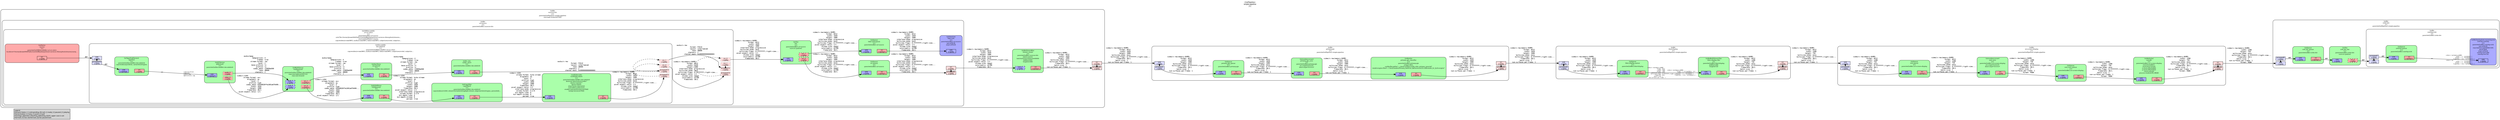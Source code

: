 digraph pipeline {
  rankdir=LR;
  fontname="sans";
  fontsize="10";
  labelloc=t;
  nodesep=.1;
  ranksep=.2;
  label="<GstPipeline>\nsimple-pipeline\n[>]";
  node [style="filled,rounded", shape=box, fontsize="9", fontname="sans", margin="0.0,0.0"];
  edge [labelfontsize="6", fontsize="9", fontname="monospace"];
  
  legend [
    pos="0,0!",
    margin="0.05,0.05",
    style="filled",
    label="Legend\lElement-States: [~] void-pending, [0] null, [-] ready, [=] paused, [>] playing\lPad-Activation: [-] none, [>] push, [<] pull\lPad-Flags: [b]locked, [f]lushing, [b]locking, [E]OS; upper-case is set\lPad-Task: [T] has started task, [t] has paused task\l",
  ];
  subgraph cluster_sinks_bin_0xa988c40 {
    fontname="Bitstream Vera Sans";
    fontsize="8";
    style="filled,rounded";
    color=black;
    label="GstBin\nsinks-bin\n[>]\nparent=(GstPipeline) simple-pipeline";
    subgraph cluster_sinks_bin_0xa988c40_sink {
      label="";
      style="invis";
      _proxypad9_0xa991880 [color=black, fillcolor="#ddddff", label="proxypad9\n[>][bfb]", height="0.2", style="filled,solid"];
    sinks_bin_0xa988c40_sink_0xa9a7720 -> _proxypad9_0xa991880 [style=dashed, minlen=0]
      sinks_bin_0xa988c40_sink_0xa9a7720 [color=black, fillcolor="#ddddff", label="sink\n[>][bfb]", height="0.2", style="filled,solid"];
    }

    fillcolor="#ffffff";
    subgraph cluster_overlay_sink_0xa988760 {
      fontname="Bitstream Vera Sans";
      fontsize="8";
      style="filled,rounded";
      color=black;
      label="GstBin\noverlay-sink\n[>]\nparent=(GstBin) sinks-bin";
      subgraph cluster_overlay_sink_0xa988760_sink {
        label="";
        style="invis";
        _proxypad7_0xa9913c0 [color=black, fillcolor="#ddddff", label="proxypad7\n[>][bfb]", height="0.2", style="filled,solid"];
      overlay_sink_0xa988760_sink_0xa9a7220 -> _proxypad7_0xa9913c0 [style=dashed, minlen=0]
        overlay_sink_0xa988760_sink_0xa9a7220 [color=black, fillcolor="#ddddff", label="sink\n[>][bfb]", height="0.2", style="filled,solid"];
      }

      fillcolor="#ffffff";
      subgraph cluster_sink_bin_overlay_0xadc2e30 {
        fontname="Bitstream Vera Sans";
        fontsize="8";
        style="filled,rounded";
        color=black;
        label="GstNvOverlaySink-nvoverlaysink\nsink-bin-overlay\n[>]\nparent=(GstBin) overlay-sink\nsync=FALSE\nmax-lateness=4294967295\nqos=TRUE\nasync=FALSE\noverlay-w=1280\noverlay-h=720";
        subgraph cluster_sink_bin_overlay_0xadc2e30_sink {
          label="";
          style="invis";
          sink_bin_overlay_0xadc2e30_sink_0xada80e0 [color=black, fillcolor="#aaaaff", label="sink\n[>][bfb]", height="0.2", style="filled,solid"];
        }

        fillcolor="#aaaaff";
      }

      subgraph cluster_sink_bin_queue_0xa999340 {
        fontname="Bitstream Vera Sans";
        fontsize="8";
        style="filled,rounded";
        color=black;
        label="GstQueue\nsink-bin-queue\n[>]\nparent=(GstBin) overlay-sink";
        subgraph cluster_sink_bin_queue_0xa999340_sink {
          label="";
          style="invis";
          sink_bin_queue_0xa999340_sink_0xad37b10 [color=black, fillcolor="#aaaaff", label="sink\n[>][bfb]", height="0.2", style="filled,solid"];
        }

        subgraph cluster_sink_bin_queue_0xa999340_src {
          label="";
          style="invis";
          sink_bin_queue_0xa999340_src_0xad37d60 [color=black, fillcolor="#ffaaaa", label="src\n[>][bfb][T]", height="0.2", style="filled,solid"];
        }

        sink_bin_queue_0xa999340_sink_0xad37b10 -> sink_bin_queue_0xa999340_src_0xad37d60 [style="invis"];
        fillcolor="#aaffaa";
      }

      _proxypad7_0xa9913c0 -> sink_bin_queue_0xa999340_sink_0xad37b10 [label="ANY"]
      sink_bin_queue_0xa999340_src_0xad37d60 -> sink_bin_overlay_0xadc2e30_sink_0xada80e0 [labeldistance="10", labelangle="0", label="                                                  ", taillabel="ANY", headlabel="video/x-raw(memory:NVMM)\l               width: [ 1, 2147483647 ]\l              height: [ 1, 2147483647 ]\l           framerate: [ 0/1, 2147483647/1 ]\lvideo/x-raw\l               width: [ 1, 2147483647 ]\l              height: [ 1, 2147483647 ]\l           framerate: [ 0/1, 2147483647/1 ]\l"]
    }

    subgraph cluster_sink_bin_tee_0xa99f150 {
      fontname="Bitstream Vera Sans";
      fontsize="8";
      style="filled,rounded";
      color=black;
      label="GstTee\nsink_bin_tee\n[>]\nparent=(GstBin) sinks-bin\nnum-src-pads=1";
      subgraph cluster_sink_bin_tee_0xa99f150_sink {
        label="";
        style="invis";
        sink_bin_tee_0xa99f150_sink_0xada8a20 [color=black, fillcolor="#aaaaff", label="sink\n[>][bfb]", height="0.2", style="filled,solid"];
      }

      subgraph cluster_sink_bin_tee_0xa99f150_src {
        label="";
        style="invis";
        sink_bin_tee_0xa99f150_src_0_0xadde050 [color=black, fillcolor="#ffaaaa", label="src_0\n[>][bfb]", height="0.2", style="filled,dashed"];
      }

      sink_bin_tee_0xa99f150_sink_0xada8a20 -> sink_bin_tee_0xa99f150_src_0_0xadde050 [style="invis"];
      fillcolor="#aaffaa";
    }

    sink_bin_tee_0xa99f150_src_0_0xadde050 -> overlay_sink_0xa988760_sink_0xa9a7220 [label="ANY"]
    subgraph cluster_sink_bin_queue_0xa999940 {
      fontname="Bitstream Vera Sans";
      fontsize="8";
      style="filled,rounded";
      color=black;
      label="GstQueue\nsink_bin_queue\n[>]\nparent=(GstBin) sinks-bin";
      subgraph cluster_sink_bin_queue_0xa999940_sink {
        label="";
        style="invis";
        sink_bin_queue_0xa999940_sink_0xada8580 [color=black, fillcolor="#aaaaff", label="sink\n[>][bfb]", height="0.2", style="filled,solid"];
      }

      subgraph cluster_sink_bin_queue_0xa999940_src {
        label="";
        style="invis";
        sink_bin_queue_0xa999940_src_0xada87d0 [color=black, fillcolor="#ffaaaa", label="src\n[>][bfb][T]", height="0.2", style="filled,solid"];
      }

      sink_bin_queue_0xa999940_sink_0xada8580 -> sink_bin_queue_0xa999940_src_0xada87d0 [style="invis"];
      fillcolor="#aaffaa";
    }

    _proxypad9_0xa991880 -> sink_bin_queue_0xa999940_sink_0xada8580 [label="ANY"]
    sink_bin_queue_0xa999940_src_0xada87d0 -> sink_bin_tee_0xa99f150_sink_0xada8a20 [label="ANY"]
  }

  subgraph cluster_on_screen_display_0xa9885c0 {
    fontname="Bitstream Vera Sans";
    fontsize="8";
    style="filled,rounded";
    color=black;
    label="GstBin\non-screen-display\n[>]\nparent=(GstPipeline) simple-pipeline";
    subgraph cluster_on_screen_display_0xa9885c0_sink {
      label="";
      style="invis";
      _proxypad5_0xa990f00 [color=black, fillcolor="#ddddff", label="proxypad5\n[>][bfb]", height="0.2", style="filled,solid"];
    on_screen_display_0xa9885c0_sink_0xa9a6d20 -> _proxypad5_0xa990f00 [style=dashed, minlen=0]
      on_screen_display_0xa9885c0_sink_0xa9a6d20 [color=black, fillcolor="#ddddff", label="sink\n[>][bfb]", height="0.2", style="filled,solid"];
    }

    subgraph cluster_on_screen_display_0xa9885c0_src {
      label="";
      style="invis";
      _proxypad6_0xa991160 [color=black, fillcolor="#ffdddd", label="proxypad6\n[>][bfb]", height="0.2", style="filled,solid"];
    _proxypad6_0xa991160 -> on_screen_display_0xa9885c0_src_0xa9a6fa0 [style=dashed, minlen=0]
      on_screen_display_0xa9885c0_src_0xa9a6fa0 [color=black, fillcolor="#ffdddd", label="src\n[>][bfb]", height="0.2", style="filled,solid"];
    }

    on_screen_display_0xa9885c0_sink_0xa9a6d20 -> on_screen_display_0xa9885c0_src_0xa9a6fa0 [style="invis"];
    fillcolor="#ffffff";
    subgraph cluster_nvosd0_0xad4f0b0 {
      fontname="Bitstream Vera Sans";
      fontsize="8";
      style="filled,rounded";
      color=black;
      label="GstNvDsOsd\nnvosd0\n[>]\nparent=(GstBin) on-screen-display\nclock-font=NULL\nclock-font-size=0\nx-clock-offset=800\ny-clock-offset=820\nclock-color=0\nprocess-mode=CPU_MODE";
      subgraph cluster_nvosd0_0xad4f0b0_sink {
        label="";
        style="invis";
        nvosd0_0xad4f0b0_sink_0xad37670 [color=black, fillcolor="#aaaaff", label="sink\n[>][bfb]", height="0.2", style="filled,solid"];
      }

      subgraph cluster_nvosd0_0xad4f0b0_src {
        label="";
        style="invis";
        nvosd0_0xad4f0b0_src_0xad378c0 [color=black, fillcolor="#ffaaaa", label="src\n[>][bfb]", height="0.2", style="filled,solid"];
      }

      nvosd0_0xad4f0b0_sink_0xad37670 -> nvosd0_0xad4f0b0_src_0xad378c0 [style="invis"];
      fillcolor="#aaffaa";
    }

    nvosd0_0xad4f0b0_src_0xad378c0 -> _proxypad6_0xa991160 [label="video/x-raw(memory:NVMM)\l               width: 1280\l              height: 720\l      multiview-mode: mono\l     multiview-flags: 0:ffffffff:/right-view...\l           framerate: 30/1\l          batch-size: 1\l  num-surfaces-per-frame: 1\l              format: RGBA\l"]
    subgraph cluster_osd_conv_queue_0xa999040 {
      fontname="Bitstream Vera Sans";
      fontsize="8";
      style="filled,rounded";
      color=black;
      label="GstQueue\nosd_conv_queue\n[>]\nparent=(GstBin) on-screen-display";
      subgraph cluster_osd_conv_queue_0xa999040_sink {
        label="";
        style="invis";
        osd_conv_queue_0xa999040_sink_0xad371d0 [color=black, fillcolor="#aaaaff", label="sink\n[>][bfb]", height="0.2", style="filled,solid"];
      }

      subgraph cluster_osd_conv_queue_0xa999040_src {
        label="";
        style="invis";
        osd_conv_queue_0xa999040_src_0xad37420 [color=black, fillcolor="#ffaaaa", label="src\n[>][bfb][T]", height="0.2", style="filled,solid"];
      }

      osd_conv_queue_0xa999040_sink_0xad371d0 -> osd_conv_queue_0xa999040_src_0xad37420 [style="invis"];
      fillcolor="#aaffaa";
    }

    osd_conv_queue_0xa999040_src_0xad37420 -> nvosd0_0xad4f0b0_sink_0xad37670 [label="video/x-raw(memory:NVMM)\l               width: 1280\l              height: 720\l      multiview-mode: mono\l     multiview-flags: 0:ffffffff:/right-view...\l           framerate: 30/1\l          batch-size: 1\l  num-surfaces-per-frame: 1\l              format: RGBA\l"]
    subgraph cluster_osd_conv_0xa986ab0 {
      fontname="Bitstream Vera Sans";
      fontsize="8";
      style="filled,rounded";
      color=black;
      label="Gstnvvideoconvert\nosd_conv\n[>]\nparent=(GstBin) on-screen-display\nsrc-crop=\"0:0:0:0\"\ndest-crop=\"0:0:0:0\"";
      subgraph cluster_osd_conv_0xa986ab0_sink {
        label="";
        style="invis";
        osd_conv_0xa986ab0_sink_0xad36d30 [color=black, fillcolor="#aaaaff", label="sink\n[>][bfb]", height="0.2", style="filled,solid"];
      }

      subgraph cluster_osd_conv_0xa986ab0_src {
        label="";
        style="invis";
        osd_conv_0xa986ab0_src_0xad36f80 [color=black, fillcolor="#ffaaaa", label="src\n[>][bfb]", height="0.2", style="filled,solid"];
      }

      osd_conv_0xa986ab0_sink_0xad36d30 -> osd_conv_0xa986ab0_src_0xad36f80 [style="invis"];
      fillcolor="#aaffaa";
    }

    osd_conv_0xa986ab0_src_0xad36f80 -> osd_conv_queue_0xa999040_sink_0xad371d0 [label="video/x-raw(memory:NVMM)\l               width: 1280\l              height: 720\l      multiview-mode: mono\l     multiview-flags: 0:ffffffff:/right-view...\l           framerate: 30/1\l          batch-size: 1\l  num-surfaces-per-frame: 1\l              format: RGBA\l"]
    subgraph cluster_osd_queue_0xa998d40 {
      fontname="Bitstream Vera Sans";
      fontsize="8";
      style="filled,rounded";
      color=black;
      label="GstQueue\nosd_queue\n[>]\nparent=(GstBin) on-screen-display";
      subgraph cluster_osd_queue_0xa998d40_sink {
        label="";
        style="invis";
        osd_queue_0xa998d40_sink_0xad36890 [color=black, fillcolor="#aaaaff", label="sink\n[>][bfb]", height="0.2", style="filled,solid"];
      }

      subgraph cluster_osd_queue_0xa998d40_src {
        label="";
        style="invis";
        osd_queue_0xa998d40_src_0xad36ae0 [color=black, fillcolor="#ffaaaa", label="src\n[>][bfb][T]", height="0.2", style="filled,solid"];
      }

      osd_queue_0xa998d40_sink_0xad36890 -> osd_queue_0xa998d40_src_0xad36ae0 [style="invis"];
      fillcolor="#aaffaa";
    }

    _proxypad5_0xa990f00 -> osd_queue_0xa998d40_sink_0xad36890 [label="video/x-raw(memory:NVMM)\l              format: NV12\l               width: 1280\l              height: 720\l      multiview-mode: mono\l     multiview-flags: 0:ffffffff:/right-view...\l           framerate: 30/1\l          batch-size: 1\l  num-surfaces-per-frame: 1\l"]
    osd_queue_0xa998d40_src_0xad36ae0 -> osd_conv_0xa986ab0_sink_0xad36d30 [label="video/x-raw(memory:NVMM)\l              format: NV12\l               width: 1280\l              height: 720\l      multiview-mode: mono\l     multiview-flags: 0:ffffffff:/right-view...\l           framerate: 30/1\l          batch-size: 1\l  num-surfaces-per-frame: 1\l"]
  }

  on_screen_display_0xa9885c0_src_0xa9a6fa0 -> sinks_bin_0xa988c40_sink_0xa9a7720 [label="video/x-raw(memory:NVMM)\l               width: 1280\l              height: 720\l      multiview-mode: mono\l     multiview-flags: 0:ffffffff:/right-view...\l           framerate: 30/1\l          batch-size: 1\l  num-surfaces-per-frame: 1\l              format: RGBA\l"]
  subgraph cluster_tiled_display_0xa988420 {
    fontname="Bitstream Vera Sans";
    fontsize="8";
    style="filled,rounded";
    color=black;
    label="GstBin\ntiled-display\n[>]\nparent=(GstPipeline) simple-pipeline";
    subgraph cluster_tiled_display_0xa988420_sink {
      label="";
      style="invis";
      _proxypad3_0xa990a40 [color=black, fillcolor="#ddddff", label="proxypad3\n[>][bfb]", height="0.2", style="filled,solid"];
    tiled_display_0xa988420_sink_0xa9a6820 -> _proxypad3_0xa990a40 [style=dashed, minlen=0]
      tiled_display_0xa988420_sink_0xa9a6820 [color=black, fillcolor="#ddddff", label="sink\n[>][bfb]", height="0.2", style="filled,solid"];
    }

    subgraph cluster_tiled_display_0xa988420_src {
      label="";
      style="invis";
      _proxypad4_0xa990ca0 [color=black, fillcolor="#ffdddd", label="proxypad4\n[>][bfb]", height="0.2", style="filled,solid"];
    _proxypad4_0xa990ca0 -> tiled_display_0xa988420_src_0xa9a6aa0 [style=dashed, minlen=0]
      tiled_display_0xa988420_src_0xa9a6aa0 [color=black, fillcolor="#ffdddd", label="src\n[>][bfb]", height="0.2", style="filled,solid"];
    }

    tiled_display_0xa988420_sink_0xa9a6820 -> tiled_display_0xa988420_src_0xa9a6aa0 [style="invis"];
    fillcolor="#ffffff";
    subgraph cluster_tiled_display_tiler_0xad35a30 {
      fontname="Bitstream Vera Sans";
      fontsize="8";
      style="filled,rounded";
      color=black;
      label="GstNvMultiStreamTiler\ntiled_display_tiler\n[>]\nparent=(GstBin) tiled-display\nwidth=1280\nheight=720";
      subgraph cluster_tiled_display_tiler_0xad35a30_sink {
        label="";
        style="invis";
        tiled_display_tiler_0xad35a30_sink_0xad363f0 [color=black, fillcolor="#aaaaff", label="sink\n[>][bfb]", height="0.2", style="filled,solid"];
      }

      subgraph cluster_tiled_display_tiler_0xad35a30_src {
        label="";
        style="invis";
        tiled_display_tiler_0xad35a30_src_0xad36640 [color=black, fillcolor="#ffaaaa", label="src\n[>][bfb]", height="0.2", style="filled,solid"];
      }

      tiled_display_tiler_0xad35a30_sink_0xad363f0 -> tiled_display_tiler_0xad35a30_src_0xad36640 [style="invis"];
      fillcolor="#aaffaa";
    }

    tiled_display_tiler_0xad35a30_src_0xad36640 -> _proxypad4_0xa990ca0 [label="video/x-raw(memory:NVMM)\l              format: NV12\l               width: 1280\l              height: 720\l      multiview-mode: mono\l     multiview-flags: 0:ffffffff:/right-view...\l           framerate: 30/1\l          batch-size: 1\l  num-surfaces-per-frame: 1\l"]
    subgraph cluster_tiled_display_queue_0xa998a40 {
      fontname="Bitstream Vera Sans";
      fontsize="8";
      style="filled,rounded";
      color=black;
      label="GstQueue\ntiled_display_queue\n[>]\nparent=(GstBin) tiled-display";
      subgraph cluster_tiled_display_queue_0xa998a40_sink {
        label="";
        style="invis";
        tiled_display_queue_0xa998a40_sink_0xa99bc10 [color=black, fillcolor="#aaaaff", label="sink\n[>][bfb]", height="0.2", style="filled,solid"];
      }

      subgraph cluster_tiled_display_queue_0xa998a40_src {
        label="";
        style="invis";
        tiled_display_queue_0xa998a40_src_0xad361a0 [color=black, fillcolor="#ffaaaa", label="src\n[>][bfb][T]", height="0.2", style="filled,solid"];
      }

      tiled_display_queue_0xa998a40_sink_0xa99bc10 -> tiled_display_queue_0xa998a40_src_0xad361a0 [style="invis"];
      fillcolor="#aaffaa";
    }

    _proxypad3_0xa990a40 -> tiled_display_queue_0xa998a40_sink_0xa99bc10 [label="video/x-raw(memory:NVMM)\l              format: NV12\l               width: 1920\l              height: 1080\l      multiview-mode: mono\l     multiview-flags: 0:ffffffff:/right-view...\l           framerate: 30/1\l          batch-size: 1\l  num-surfaces-per-frame: 1\l"]
    tiled_display_queue_0xa998a40_src_0xad361a0 -> tiled_display_tiler_0xad35a30_sink_0xad363f0 [labeldistance="10", labelangle="0", label="                                                  ", taillabel="video/x-raw(memory:NVMM)\l              format: NV12\l               width: 1920\l              height: 1080\l      multiview-mode: mono\l     multiview-flags: 0:ffffffff:/right-view...\l           framerate: 30/1\l          batch-size: 1\l  num-surfaces-per-frame: 1\l", headlabel="video/x-raw(memory:NVMM)\l              format: { (string)NV12, (str... }\l               width: [ 1, 2147483647 ]\l              height: [ 1, 2147483647 ]\l           framerate: [ 0/1, 2147483647/1 ]\l"]
  }

  tiled_display_0xa988420_src_0xa9a6aa0 -> on_screen_display_0xa9885c0_sink_0xa9a6d20 [label="video/x-raw(memory:NVMM)\l              format: NV12\l               width: 1280\l              height: 720\l      multiview-mode: mono\l     multiview-flags: 0:ffffffff:/right-view...\l           framerate: 30/1\l          batch-size: 1\l  num-surfaces-per-frame: 1\l"]
  subgraph cluster_primary_gie_0xa988280 {
    fontname="Bitstream Vera Sans";
    fontsize="8";
    style="filled,rounded";
    color=black;
    label="GstBin\nprimary-gie\n[>]\nparent=(GstPipeline) simple-pipeline";
    subgraph cluster_primary_gie_0xa988280_sink {
      label="";
      style="invis";
      _proxypad1_0xa990580 [color=black, fillcolor="#ddddff", label="proxypad1\n[>][bfb]", height="0.2", style="filled,solid"];
    primary_gie_0xa988280_sink_0xa9a6320 -> _proxypad1_0xa990580 [style=dashed, minlen=0]
      primary_gie_0xa988280_sink_0xa9a6320 [color=black, fillcolor="#ddddff", label="sink\n[>][bfb]", height="0.2", style="filled,solid"];
    }

    subgraph cluster_primary_gie_0xa988280_src {
      label="";
      style="invis";
      _proxypad2_0xa9907e0 [color=black, fillcolor="#ffdddd", label="proxypad2\n[>][bfb]", height="0.2", style="filled,solid"];
    _proxypad2_0xa9907e0 -> primary_gie_0xa988280_src_0xa9a65a0 [style=dashed, minlen=0]
      primary_gie_0xa988280_src_0xa9a65a0 [color=black, fillcolor="#ffdddd", label="src\n[>][bfb]", height="0.2", style="filled,solid"];
    }

    primary_gie_0xa988280_sink_0xa9a6320 -> primary_gie_0xa988280_src_0xa9a65a0 [style="invis"];
    fillcolor="#ffffff";
    subgraph cluster_primary_gie_classifier_0xad26740 {
      fontname="Bitstream Vera Sans";
      fontsize="8";
      style="filled,rounded";
      color=black;
      label="GstNvInfer\nprimary_gie_classifier\n[>]\nparent=(GstBin) primary-gie\nunique-id=1\nconfig-file-path=\"../../test/configs/config_infer_primary_nano.txt\"\nmodel-engine-file=\"../../test/models/Primary_Detector_Nano/resnet10.caffemodel_b1_fp16.engine\"";
      subgraph cluster_primary_gie_classifier_0xad26740_sink {
        label="";
        style="invis";
        primary_gie_classifier_0xad26740_sink_0xa99b770 [color=black, fillcolor="#aaaaff", label="sink\n[>][bfb]", height="0.2", style="filled,solid"];
      }

      subgraph cluster_primary_gie_classifier_0xad26740_src {
        label="";
        style="invis";
        primary_gie_classifier_0xad26740_src_0xa99b9c0 [color=black, fillcolor="#ffaaaa", label="src\n[>][bfb]", height="0.2", style="filled,solid"];
      }

      primary_gie_classifier_0xad26740_sink_0xa99b770 -> primary_gie_classifier_0xad26740_src_0xa99b9c0 [style="invis"];
      fillcolor="#aaffaa";
    }

    primary_gie_classifier_0xad26740_src_0xa99b9c0 -> _proxypad2_0xa9907e0 [label="video/x-raw(memory:NVMM)\l              format: NV12\l               width: 1920\l              height: 1080\l      multiview-mode: mono\l     multiview-flags: 0:ffffffff:/right-view...\l           framerate: 30/1\l          batch-size: 1\l  num-surfaces-per-frame: 1\l"]
    subgraph cluster_primary_gie_conv_0xaa48d70 {
      fontname="Bitstream Vera Sans";
      fontsize="8";
      style="filled,rounded";
      color=black;
      label="Gstnvvideoconvert\nprimary_gie_conv\n[>]\nparent=(GstBin) primary-gie\nsrc-crop=\"0:0:0:0\"\ndest-crop=\"0:0:0:0\"";
      subgraph cluster_primary_gie_conv_0xaa48d70_sink {
        label="";
        style="invis";
        primary_gie_conv_0xaa48d70_sink_0xa99b2d0 [color=black, fillcolor="#aaaaff", label="sink\n[>][bfb]", height="0.2", style="filled,solid"];
      }

      subgraph cluster_primary_gie_conv_0xaa48d70_src {
        label="";
        style="invis";
        primary_gie_conv_0xaa48d70_src_0xa99b520 [color=black, fillcolor="#ffaaaa", label="src\n[>][bfb]", height="0.2", style="filled,solid"];
      }

      primary_gie_conv_0xaa48d70_sink_0xa99b2d0 -> primary_gie_conv_0xaa48d70_src_0xa99b520 [style="invis"];
      fillcolor="#aaffaa";
    }

    primary_gie_conv_0xaa48d70_src_0xa99b520 -> primary_gie_classifier_0xad26740_sink_0xa99b770 [label="video/x-raw(memory:NVMM)\l              format: NV12\l               width: 1920\l              height: 1080\l      multiview-mode: mono\l     multiview-flags: 0:ffffffff:/right-view...\l           framerate: 30/1\l          batch-size: 1\l  num-surfaces-per-frame: 1\l"]
    subgraph cluster_primary_gie_queue_0xa998740 {
      fontname="Bitstream Vera Sans";
      fontsize="8";
      style="filled,rounded";
      color=black;
      label="GstQueue\nprimary_gie_queue\n[>]\nparent=(GstBin) primary-gie";
      subgraph cluster_primary_gie_queue_0xa998740_sink {
        label="";
        style="invis";
        primary_gie_queue_0xa998740_sink_0xa99ae30 [color=black, fillcolor="#aaaaff", label="sink\n[>][bfb]", height="0.2", style="filled,solid"];
      }

      subgraph cluster_primary_gie_queue_0xa998740_src {
        label="";
        style="invis";
        primary_gie_queue_0xa998740_src_0xa99b080 [color=black, fillcolor="#ffaaaa", label="src\n[>][bfb][T]", height="0.2", style="filled,solid"];
      }

      primary_gie_queue_0xa998740_sink_0xa99ae30 -> primary_gie_queue_0xa998740_src_0xa99b080 [style="invis"];
      fillcolor="#aaffaa";
    }

    _proxypad1_0xa990580 -> primary_gie_queue_0xa998740_sink_0xa99ae30 [label="video/x-raw(memory:NVMM)\l              format: NV12\l               width: 1920\l              height: 1080\l      multiview-mode: mono\l     multiview-flags: 0:ffffffff:/right-view...\l           framerate: 30/1\l          batch-size: 1\l  num-surfaces-per-frame: 1\l"]
    primary_gie_queue_0xa998740_src_0xa99b080 -> primary_gie_conv_0xaa48d70_sink_0xa99b2d0 [label="video/x-raw(memory:NVMM)\l              format: NV12\l               width: 1920\l              height: 1080\l      multiview-mode: mono\l     multiview-flags: 0:ffffffff:/right-view...\l           framerate: 30/1\l          batch-size: 1\l  num-surfaces-per-frame: 1\l"]
  }

  primary_gie_0xa988280_src_0xa9a65a0 -> tiled_display_0xa988420_sink_0xa9a6820 [label="video/x-raw(memory:NVMM)\l              format: NV12\l               width: 1920\l              height: 1080\l      multiview-mode: mono\l     multiview-flags: 0:ffffffff:/right-view...\l           framerate: 30/1\l          batch-size: 1\l  num-surfaces-per-frame: 1\l"]
  subgraph cluster_sources_bin_0xa988aa0 {
    fontname="Bitstream Vera Sans";
    fontsize="8";
    style="filled,rounded";
    color=black;
    label="GstBin\nsources-bin\n[>]\nparent=(GstPipeline) simple-pipeline\nmessage-forward=TRUE";
    subgraph cluster_sources_bin_0xa988aa0_src {
      label="";
      style="invis";
      _proxypad8_0xa991620 [color=black, fillcolor="#ffdddd", label="proxypad8\n[>][bfb]", height="0.2", style="filled,solid"];
    _proxypad8_0xa991620 -> sources_bin_0xa988aa0_src_0xa9a74a0 [style=dashed, minlen=0]
      sources_bin_0xa988aa0_src_0xa9a74a0 [color=black, fillcolor="#ffdddd", label="src\n[>][bfb]", height="0.2", style="filled,solid"];
    }

    fillcolor="#ffffff";
    subgraph cluster_uri_source_0xa9880e0 {
      fontname="Bitstream Vera Sans";
      fontsize="8";
      style="filled,rounded";
      color=black;
      label="GstBin\nuri-source\n[>]\nparent=(GstBin) sources-bin";
      subgraph cluster_uri_source_0xa9880e0_src {
        label="";
        style="invis";
        _proxypad0_0xa990320 [color=black, fillcolor="#ffdddd", label="proxypad0\n[>][bfb]", height="0.2", style="filled,solid"];
      _proxypad0_0xa990320 -> uri_source_0xa9880e0_src_0xa9a60a0 [style=dashed, minlen=0]
        uri_source_0xa9880e0_src_0xa9a60a0 [color=black, fillcolor="#ffdddd", label="src\n[>][bfb]", height="0.2", style="filled,solid"];
      }

      fillcolor="#ffffff";
      subgraph cluster_fake_sink_0xa9a3de0 {
        fontname="Bitstream Vera Sans";
        fontsize="8";
        style="filled,rounded";
        color=black;
        label="GstFakeSink\nfake-sink\n[>]\nparent=(GstBin) uri-source\nsync=FALSE\nasync=FALSE";
        subgraph cluster_fake_sink_0xa9a3de0_sink {
          label="";
          style="invis";
          fake_sink_0xa9a3de0_sink_0xa99abe0 [color=black, fillcolor="#aaaaff", label="sink\n[>][bfb]", height="0.2", style="filled,solid"];
        }

        fillcolor="#aaaaff";
      }

      subgraph cluster_fake_sink_queue_0xa998440 {
        fontname="Bitstream Vera Sans";
        fontsize="8";
        style="filled,rounded";
        color=black;
        label="GstQueue\nfake-sink-queue\n[>]\nparent=(GstBin) uri-source";
        subgraph cluster_fake_sink_queue_0xa998440_sink {
          label="";
          style="invis";
          fake_sink_queue_0xa998440_sink_0xa99a740 [color=black, fillcolor="#aaaaff", label="sink\n[>][bfb]", height="0.2", style="filled,solid"];
        }

        subgraph cluster_fake_sink_queue_0xa998440_src {
          label="";
          style="invis";
          fake_sink_queue_0xa998440_src_0xa99a990 [color=black, fillcolor="#ffaaaa", label="src\n[>][bfb][T]", height="0.2", style="filled,solid"];
        }

        fake_sink_queue_0xa998440_sink_0xa99a740 -> fake_sink_queue_0xa998440_src_0xa99a990 [style="invis"];
        fillcolor="#aaffaa";
      }

      fake_sink_queue_0xa998440_src_0xa99a990 -> fake_sink_0xa9a3de0_sink_0xa99abe0 [label="video/x-raw(memory:NVMM)\l              format: NV12\l               width: 1920\l              height: 1080\l      interlace-mode: progressive\l      multiview-mode: mono\l     multiview-flags: 0:ffffffff:/right-view...\l  pixel-aspect-ratio: 1/1\l         chroma-site: mpeg2\l         colorimetry: bt709\l           framerate: 30/1\l"]
      subgraph cluster_tee_0xa99f000 {
        fontname="Bitstream Vera Sans";
        fontsize="8";
        style="filled,rounded";
        color=black;
        label="GstTee\ntee\n[>]\nparent=(GstBin) uri-source\nnum-src-pads=2";
        subgraph cluster_tee_0xa99f000_sink {
          label="";
          style="invis";
          tee_0xa99f000_sink_0xa99a4f0 [color=black, fillcolor="#aaaaff", label="sink\n[>][bfb]", height="0.2", style="filled,solid"];
        }

        subgraph cluster_tee_0xa99f000_src {
          label="";
          style="invis";
          tee_0xa99f000_src_0_0xa991ad0 [color=black, fillcolor="#ffaaaa", label="src_0\n[>][bfb]", height="0.2", style="filled,dashed"];
          tee_0xa99f000_src_1_0xa991d30 [color=black, fillcolor="#ffaaaa", label="src_1\n[>][bfb]", height="0.2", style="filled,dashed"];
        }

        tee_0xa99f000_sink_0xa99a4f0 -> tee_0xa99f000_src_0_0xa991ad0 [style="invis"];
        fillcolor="#aaffaa";
      }

      tee_0xa99f000_src_0_0xa991ad0 -> src_queue_0xa998140_sink_0xa99a050 [label="video/x-raw(memory:NVMM)\l              format: NV12\l               width: 1920\l              height: 1080\l      interlace-mode: progressive\l      multiview-mode: mono\l     multiview-flags: 0:ffffffff:/right-view...\l  pixel-aspect-ratio: 1/1\l         chroma-site: mpeg2\l         colorimetry: bt709\l           framerate: 30/1\l"]
      tee_0xa99f000_src_1_0xa991d30 -> fake_sink_queue_0xa998440_sink_0xa99a740 [label="video/x-raw(memory:NVMM)\l              format: NV12\l               width: 1920\l              height: 1080\l      interlace-mode: progressive\l      multiview-mode: mono\l     multiview-flags: 0:ffffffff:/right-view...\l  pixel-aspect-ratio: 1/1\l         chroma-site: mpeg2\l         colorimetry: bt709\l           framerate: 30/1\l"]
      subgraph cluster_src_queue_0xa998140 {
        fontname="Bitstream Vera Sans";
        fontsize="8";
        style="filled,rounded";
        color=black;
        label="GstQueue\nsrc-queue\n[>]\nparent=(GstBin) uri-source";
        subgraph cluster_src_queue_0xa998140_sink {
          label="";
          style="invis";
          src_queue_0xa998140_sink_0xa99a050 [color=black, fillcolor="#aaaaff", label="sink\n[>][bfb]", height="0.2", style="filled,solid"];
        }

        subgraph cluster_src_queue_0xa998140_src {
          label="";
          style="invis";
          src_queue_0xa998140_src_0xa99a2a0 [color=black, fillcolor="#ffaaaa", label="src\n[>][bfb][T]", height="0.2", style="filled,solid"];
        }

        src_queue_0xa998140_sink_0xa99a050 -> src_queue_0xa998140_src_0xa99a2a0 [style="invis"];
        fillcolor="#aaffaa";
      }

      src_queue_0xa998140_src_0xa99a2a0 -> _proxypad0_0xa990320 [label="video/x-raw(memory:NVMM)\l              format: NV12\l               width: 1920\l              height: 1080\l      interlace-mode: progressive\l      multiview-mode: mono\l     multiview-flags: 0:ffffffff:/right-view...\l  pixel-aspect-ratio: 1/1\l         chroma-site: mpeg2\l         colorimetry: bt709\l           framerate: 30/1\l"]
      subgraph cluster_uri_src_elem_0xa990090 {
        fontname="Bitstream Vera Sans";
        fontsize="8";
        style="filled,rounded";
        color=black;
        label="GstURIDecodeBin\nuri-src-elem\n[>]\nparent=(GstBin) uri-source\nuri=\"file:/home/rjhowell44/Public/CanAmMex/deepstream-services-library/test/streams…\nsource=(GstFileSrc) source\ncaps=video/x-raw(ANY); audio/x-raw(ANY); text/x-raw(ANY); subpicture/x-dvd; subpictur…";
        subgraph cluster_uri_src_elem_0xa990090_src {
          label="";
          style="invis";
          _proxypad14_0xaddfa80 [color=black, fillcolor="#ffdddd", label="proxypad14\n[>][bfb]", height="0.2", style="filled,dotted"];
        _proxypad14_0xaddfa80 -> uri_src_elem_0xa990090_src_0_0x7ef0016110 [style=dashed, minlen=0]
          uri_src_elem_0xa990090_src_0_0x7ef0016110 [color=black, fillcolor="#ffdddd", label="src_0\n[>][bfb]", height="0.2", style="filled,dotted"];
          _proxypad15_0xaddfce0 [color=black, fillcolor="#ffdddd", label="proxypad15\n[>][bfb]", height="0.2", style="filled,dotted"];
        _proxypad15_0xaddfce0 -> uri_src_elem_0xa990090_src_1_0x7ef0016390 [style=dashed, minlen=0]
          uri_src_elem_0xa990090_src_1_0x7ef0016390 [color=black, fillcolor="#ffdddd", label="src_1\n[>][bfb]", height="0.2", style="filled,dotted"];
        }

        fillcolor="#ffffff";
        subgraph cluster_decodebin0_0x310ce120 {
          fontname="Bitstream Vera Sans";
          fontsize="8";
          style="filled,rounded";
          color=black;
          label="GstDecodeBin\ndecodebin0\n[>]\nparent=(GstURIDecodeBin) uri-src-elem\ncaps=video/x-raw(ANY); audio/x-raw(ANY); text/x-raw(ANY); subpicture/x-dvd; subpictur…";
          subgraph cluster_decodebin0_0x310ce120_sink {
            label="";
            style="invis";
            _proxypad10_0xadde2c0 [color=black, fillcolor="#ddddff", label="proxypad10\n[<][bfb]", height="0.2", style="filled,solid"];
          decodebin0_0x310ce120_sink_0xa9a79a0 -> _proxypad10_0xadde2c0 [style=dashed, minlen=0]
            decodebin0_0x310ce120_sink_0xa9a79a0 [color=black, fillcolor="#ddddff", label="sink\n[<][bfb]", height="0.2", style="filled,solid"];
          }

          subgraph cluster_decodebin0_0x310ce120_src {
            label="";
            style="invis";
            _proxypad12_0xadde780 [color=black, fillcolor="#ffdddd", label="proxypad12\n[>][bfb]", height="0.2", style="filled,dotted"];
          _proxypad12_0xadde780 -> decodebin0_0x310ce120_src_0_0x7ef8030060 [style=dashed, minlen=0]
            decodebin0_0x310ce120_src_0_0x7ef8030060 [color=black, fillcolor="#ffdddd", label="src_0\n[>][bfb]", height="0.2", style="filled,dotted"];
            _proxypad13_0xaddf100 [color=black, fillcolor="#ffdddd", label="proxypad13\n[>][bfb]", height="0.2", style="filled,dotted"];
          _proxypad13_0xaddf100 -> decodebin0_0x310ce120_src_1_0x7ef8030ae0 [style=dashed, minlen=0]
            decodebin0_0x310ce120_src_1_0x7ef8030ae0 [color=black, fillcolor="#ffdddd", label="src_1\n[>][bfb]", height="0.2", style="filled,dotted"];
          }

          decodebin0_0x310ce120_sink_0xa9a79a0 -> decodebin0_0x310ce120_src_0_0x7ef8030060 [style="invis"];
          fillcolor="#ffffff";
          subgraph cluster_nvv4l2decoder0_0x7ef0020f60 {
            fontname="Bitstream Vera Sans";
            fontsize="8";
            style="filled,rounded";
            color=black;
            label="nvv4l2decoder\nnvv4l2decoder0\n[>]\nparent=(GstDecodeBin) decodebin0\ndevice=\"/dev/nvhost-nvdec\"\ndevice-name=\"\"\ndevice-fd=41\ndrop-frame-interval=0\nnum-extra-surfaces=1\nenable-max-performance=TRUE\nbufapi-version=TRUE";
            subgraph cluster_nvv4l2decoder0_0x7ef0020f60_sink {
              label="";
              style="invis";
              nvv4l2decoder0_0x7ef0020f60_sink_0x7efc11aa20 [color=black, fillcolor="#aaaaff", label="sink\n[>][bfb]", height="0.2", style="filled,solid"];
            }

            subgraph cluster_nvv4l2decoder0_0x7ef0020f60_src {
              label="";
              style="invis";
              nvv4l2decoder0_0x7ef0020f60_src_0x7efc11ac70 [color=black, fillcolor="#ffaaaa", label="src\n[>][bfb]", height="0.2", style="filled,solid"];
            }

            nvv4l2decoder0_0x7ef0020f60_sink_0x7efc11aa20 -> nvv4l2decoder0_0x7ef0020f60_src_0x7efc11ac70 [style="invis"];
            fillcolor="#aaffaa";
          }

          nvv4l2decoder0_0x7ef0020f60_src_0x7efc11ac70 -> _proxypad12_0xadde780 [label="video/x-raw(memory:NVMM)\l              format: NV12\l               width: 1920\l              height: 1080\l      interlace-mode: progressive\l      multiview-mode: mono\l     multiview-flags: 0:ffffffff:/right-view...\l  pixel-aspect-ratio: 1/1\l         chroma-site: mpeg2\l         colorimetry: bt709\l           framerate: 30/1\l"]
          subgraph cluster_avdec_aac0_0x7efc117da0 {
            fontname="Bitstream Vera Sans";
            fontsize="8";
            style="filled,rounded";
            color=black;
            label="avdec_aac\navdec_aac0\n[>]\nparent=(GstDecodeBin) decodebin0";
            subgraph cluster_avdec_aac0_0x7efc117da0_sink {
              label="";
              style="invis";
              avdec_aac0_0x7efc117da0_sink_0x7efc11a0e0 [color=black, fillcolor="#aaaaff", label="sink\n[>][bfb]", height="0.2", style="filled,solid"];
            }

            subgraph cluster_avdec_aac0_0x7efc117da0_src {
              label="";
              style="invis";
              avdec_aac0_0x7efc117da0_src_0x7efc11a330 [color=black, fillcolor="#ffaaaa", label="src\n[>][bfb]", height="0.2", style="filled,solid"];
            }

            avdec_aac0_0x7efc117da0_sink_0x7efc11a0e0 -> avdec_aac0_0x7efc117da0_src_0x7efc11a330 [style="invis"];
            fillcolor="#aaffaa";
          }

          avdec_aac0_0x7efc117da0_src_0x7efc11a330 -> _proxypad13_0xaddf100 [label="audio/x-raw\l              format: F32LE\l              layout: interleaved\l                rate: 48000\l            channels: 2\l        channel-mask: 0x0000000000000003\l"]
          subgraph cluster_aacparse0_0x7efc0860a0 {
            fontname="Bitstream Vera Sans";
            fontsize="8";
            style="filled,rounded";
            color=black;
            label="GstAacParse\naacparse0\n[>]\nparent=(GstDecodeBin) decodebin0";
            subgraph cluster_aacparse0_0x7efc0860a0_sink {
              label="";
              style="invis";
              aacparse0_0x7efc0860a0_sink_0x7ef807ba70 [color=black, fillcolor="#aaaaff", label="sink\n[>][bfb]", height="0.2", style="filled,solid"];
            }

            subgraph cluster_aacparse0_0x7efc0860a0_src {
              label="";
              style="invis";
              aacparse0_0x7efc0860a0_src_0x7ef807bcc0 [color=black, fillcolor="#ffaaaa", label="src\n[>][bfb]", height="0.2", style="filled,solid"];
            }

            aacparse0_0x7efc0860a0_sink_0x7ef807ba70 -> aacparse0_0x7efc0860a0_src_0x7ef807bcc0 [style="invis"];
            fillcolor="#aaffaa";
          }

          aacparse0_0x7efc0860a0_src_0x7ef807bcc0 -> avdec_aac0_0x7efc117da0_sink_0x7efc11a0e0 [label="audio/mpeg\l         mpegversion: 4\l              framed: true\l       stream-format: raw\l               level: 2\l        base-profile: lc\l             profile: lc\l          codec_data: 119056e500\l                rate: 48000\l            channels: 2\l"]
          subgraph cluster_capsfilter0_0x7efc0422a0 {
            fontname="Bitstream Vera Sans";
            fontsize="8";
            style="filled,rounded";
            color=black;
            label="GstCapsFilter\ncapsfilter0\n[>]\nparent=(GstDecodeBin) decodebin0\ncaps=video/x-h264, stream-format=(string)byte-stream, alignment=(string)au, parsed=(b…";
            subgraph cluster_capsfilter0_0x7efc0422a0_sink {
              label="";
              style="invis";
              capsfilter0_0x7efc0422a0_sink_0x7ef807aee0 [color=black, fillcolor="#aaaaff", label="sink\n[>][bfb]", height="0.2", style="filled,solid"];
            }

            subgraph cluster_capsfilter0_0x7efc0422a0_src {
              label="";
              style="invis";
              capsfilter0_0x7efc0422a0_src_0x7ef807b130 [color=black, fillcolor="#ffaaaa", label="src\n[>][bfb]", height="0.2", style="filled,solid"];
            }

            capsfilter0_0x7efc0422a0_sink_0x7ef807aee0 -> capsfilter0_0x7efc0422a0_src_0x7ef807b130 [style="invis"];
            fillcolor="#aaffaa";
          }

          capsfilter0_0x7efc0422a0_src_0x7ef807b130 -> nvv4l2decoder0_0x7ef0020f60_sink_0x7efc11aa20 [label="video/x-h264\l       stream-format: byte-stream\l           alignment: au\l               level: 4\l             profile: high\l               width: 1920\l              height: 1080\l           framerate: 30/1\l  pixel-aspect-ratio: 1/1\l      interlace-mode: progressive\l       chroma-format: 4:2:0\l      bit-depth-luma: 8\l    bit-depth-chroma: 8\l              parsed: true\l"]
          subgraph cluster_h264parse0_0x7efc00f440 {
            fontname="Bitstream Vera Sans";
            fontsize="8";
            style="filled,rounded";
            color=black;
            label="GstH264Parse\nh264parse0\n[>]\nparent=(GstDecodeBin) decodebin0";
            subgraph cluster_h264parse0_0x7efc00f440_sink {
              label="";
              style="invis";
              h264parse0_0x7efc00f440_sink_0x7ef807aa40 [color=black, fillcolor="#aaaaff", label="sink\n[>][bfb]", height="0.2", style="filled,solid"];
            }

            subgraph cluster_h264parse0_0x7efc00f440_src {
              label="";
              style="invis";
              h264parse0_0x7efc00f440_src_0x7ef807ac90 [color=black, fillcolor="#ffaaaa", label="src\n[>][bfb]", height="0.2", style="filled,solid"];
            }

            h264parse0_0x7efc00f440_sink_0x7ef807aa40 -> h264parse0_0x7efc00f440_src_0x7ef807ac90 [style="invis"];
            fillcolor="#aaffaa";
          }

          h264parse0_0x7efc00f440_src_0x7ef807ac90 -> capsfilter0_0x7efc0422a0_sink_0x7ef807aee0 [label="video/x-h264\l       stream-format: byte-stream\l           alignment: au\l               level: 4\l             profile: high\l               width: 1920\l              height: 1080\l           framerate: 30/1\l  pixel-aspect-ratio: 1/1\l      interlace-mode: progressive\l       chroma-format: 4:2:0\l      bit-depth-luma: 8\l    bit-depth-chroma: 8\l              parsed: true\l"]
          subgraph cluster_multiqueue0_0x7efc00a060 {
            fontname="Bitstream Vera Sans";
            fontsize="8";
            style="filled,rounded";
            color=black;
            label="GstMultiQueue\nmultiqueue0\n[>]\nparent=(GstDecodeBin) decodebin0\nmax-size-bytes=2097152\nmax-size-time=0";
            subgraph cluster_multiqueue0_0x7efc00a060_sink {
              label="";
              style="invis";
              multiqueue0_0x7efc00a060_sink_0_0x7ef807a5a0 [color=black, fillcolor="#aaaaff", label="sink_0\n[>][bfb]", height="0.2", style="filled,dashed"];
              multiqueue0_0x7efc00a060_sink_1_0x7ef807b5d0 [color=black, fillcolor="#aaaaff", label="sink_1\n[>][bfb]", height="0.2", style="filled,dashed"];
            }

            subgraph cluster_multiqueue0_0x7efc00a060_src {
              label="";
              style="invis";
              multiqueue0_0x7efc00a060_src_0_0x7ef807a7f0 [color=black, fillcolor="#ffaaaa", label="src_0\n[>][bfb][T]", height="0.2", style="filled,dotted"];
              multiqueue0_0x7efc00a060_src_1_0x7ef807b820 [color=black, fillcolor="#ffaaaa", label="src_1\n[>][bfb][T]", height="0.2", style="filled,dotted"];
            }

            multiqueue0_0x7efc00a060_sink_0_0x7ef807a5a0 -> multiqueue0_0x7efc00a060_src_0_0x7ef807a7f0 [style="invis"];
            fillcolor="#aaffaa";
          }

          multiqueue0_0x7efc00a060_src_0_0x7ef807a7f0 -> h264parse0_0x7efc00f440_sink_0x7ef807aa40 [label="video/x-h264\l       stream-format: avc\l           alignment: au\l               level: 4\l             profile: high\l          codec_data: 01640028ffe1001a676400...\l               width: 1920\l              height: 1080\l           framerate: 30/1\l  pixel-aspect-ratio: 1/1\l"]
          multiqueue0_0x7efc00a060_src_1_0x7ef807b820 -> aacparse0_0x7efc0860a0_sink_0x7ef807ba70 [label="audio/mpeg\l         mpegversion: 4\l              framed: true\l       stream-format: raw\l               level: 2\l        base-profile: lc\l             profile: lc\l          codec_data: 119056e500\l                rate: 48000\l            channels: 2\l"]
          subgraph cluster_qtdemux0_0x7ef80388f0 {
            fontname="Bitstream Vera Sans";
            fontsize="8";
            style="filled,rounded";
            color=black;
            label="GstQTDemux\nqtdemux0\n[>]\nparent=(GstDecodeBin) decodebin0";
            subgraph cluster_qtdemux0_0x7ef80388f0_sink {
              label="";
              style="invis";
              qtdemux0_0x7ef80388f0_sink_0xada9800 [color=black, fillcolor="#aaaaff", label="sink\n[<][bfb][T]", height="0.2", style="filled,solid"];
            }

            subgraph cluster_qtdemux0_0x7ef80388f0_src {
              label="";
              style="invis";
              qtdemux0_0x7ef80388f0_video_0_0x7ef807a350 [color=black, fillcolor="#ffaaaa", label="video_0\n[>][bfb]", height="0.2", style="filled,dotted"];
              qtdemux0_0x7ef80388f0_audio_0_0x7ef807b380 [color=black, fillcolor="#ffaaaa", label="audio_0\n[>][bfb]", height="0.2", style="filled,dotted"];
            }

            qtdemux0_0x7ef80388f0_sink_0xada9800 -> qtdemux0_0x7ef80388f0_video_0_0x7ef807a350 [style="invis"];
            fillcolor="#aaffaa";
          }

          qtdemux0_0x7ef80388f0_video_0_0x7ef807a350 -> multiqueue0_0x7efc00a060_sink_0_0x7ef807a5a0 [label="video/x-h264\l       stream-format: avc\l           alignment: au\l               level: 4\l             profile: high\l          codec_data: 01640028ffe1001a676400...\l               width: 1920\l              height: 1080\l           framerate: 30/1\l  pixel-aspect-ratio: 1/1\l"]
          qtdemux0_0x7ef80388f0_audio_0_0x7ef807b380 -> multiqueue0_0x7efc00a060_sink_1_0x7ef807b5d0 [label="audio/mpeg\l         mpegversion: 4\l              framed: true\l       stream-format: raw\l               level: 2\l        base-profile: lc\l             profile: lc\l          codec_data: 119056e500\l                rate: 48000\l            channels: 2\l"]
          subgraph cluster_typefind_0x310d2050 {
            fontname="Bitstream Vera Sans";
            fontsize="8";
            style="filled,rounded";
            color=black;
            label="GstTypeFindElement\ntypefind\n[>]\nparent=(GstDecodeBin) decodebin0\ncaps=video/quicktime, variant=(string)iso";
            subgraph cluster_typefind_0x310d2050_sink {
              label="";
              style="invis";
              typefind_0x310d2050_sink_0xada9110 [color=black, fillcolor="#aaaaff", label="sink\n[<][bfb][t]", height="0.2", style="filled,solid"];
            }

            subgraph cluster_typefind_0x310d2050_src {
              label="";
              style="invis";
              typefind_0x310d2050_src_0xada9360 [color=black, fillcolor="#ffaaaa", label="src\n[<][bfb]", height="0.2", style="filled,solid"];
            }

            typefind_0x310d2050_sink_0xada9110 -> typefind_0x310d2050_src_0xada9360 [style="invis"];
            fillcolor="#aaffaa";
          }

          _proxypad10_0xadde2c0 -> typefind_0x310d2050_sink_0xada9110 [label="ANY"]
          typefind_0x310d2050_src_0xada9360 -> qtdemux0_0x7ef80388f0_sink_0xada9800 [labeldistance="10", labelangle="0", label="                                                  ", taillabel="ANY", headlabel="video/quicktime\lvideo/mj2\laudio/x-m4a\lapplication/x-3gp\l"]
        }

        decodebin0_0x310ce120_src_0_0x7ef8030060 -> _proxypad14_0xaddfa80 [label="video/x-raw(memory:NVMM)\l              format: NV12\l               width: 1920\l              height: 1080\l      interlace-mode: progressive\l      multiview-mode: mono\l     multiview-flags: 0:ffffffff:/right-view...\l  pixel-aspect-ratio: 1/1\l         chroma-site: mpeg2\l         colorimetry: bt709\l           framerate: 30/1\l"]
        decodebin0_0x310ce120_src_1_0x7ef8030ae0 -> _proxypad15_0xaddfce0 [label="audio/x-raw\l              format: F32LE\l              layout: interleaved\l                rate: 48000\l            channels: 2\l        channel-mask: 0x0000000000000003\l"]
        subgraph cluster_source_0x310ca360 {
          fontname="Bitstream Vera Sans";
          fontsize="8";
          style="filled,rounded";
          color=black;
          label="GstFileSrc\nsource\n[>]\nparent=(GstURIDecodeBin) uri-src-elem\nlocation=\"/home/rjhowell44/Public/CanAmMex/deepstream-services-library/test/streams/samp…";
          subgraph cluster_source_0x310ca360_src {
            label="";
            style="invis";
            source_0x310ca360_src_0xada8ec0 [color=black, fillcolor="#ffaaaa", label="src\n[<][bfb]", height="0.2", style="filled,solid"];
          }

          fillcolor="#ffaaaa";
        }

        source_0x310ca360_src_0xada8ec0 -> decodebin0_0x310ce120_sink_0xa9a79a0 [label="ANY"]
      }

      uri_src_elem_0xa990090_src_0_0x7ef0016110 -> tee_0xa99f000_sink_0xa99a4f0 [label="video/x-raw(memory:NVMM)\l              format: NV12\l               width: 1920\l              height: 1080\l      interlace-mode: progressive\l      multiview-mode: mono\l     multiview-flags: 0:ffffffff:/right-view...\l  pixel-aspect-ratio: 1/1\l         chroma-site: mpeg2\l         colorimetry: bt709\l           framerate: 30/1\l"]
    }

    uri_source_0xa9880e0_src_0xa9a60a0 -> stream_muxer_0xa999640_sink_0_0xada8c70 [label="video/x-raw(memory:NVMM)\l              format: NV12\l               width: 1920\l              height: 1080\l      interlace-mode: progressive\l      multiview-mode: mono\l     multiview-flags: 0:ffffffff:/right-view...\l  pixel-aspect-ratio: 1/1\l         chroma-site: mpeg2\l         colorimetry: bt709\l           framerate: 30/1\l"]
    subgraph cluster_stream_muxer_0xa999640 {
      fontname="Bitstream Vera Sans";
      fontsize="8";
      style="filled,rounded";
      color=black;
      label="GstNvStreamMux\nstream_muxer\n[>]\nparent=(GstBin) sources-bin\nbatch-size=1\nbatched-push-timeout=40000\nwidth=1920\nheight=1080";
      subgraph cluster_stream_muxer_0xa999640_sink {
        label="";
        style="invis";
        stream_muxer_0xa999640_sink_0_0xada8c70 [color=black, fillcolor="#aaaaff", label="sink_0\n[>][bfb]", height="0.2", style="filled,dashed"];
      }

      subgraph cluster_stream_muxer_0xa999640_src {
        label="";
        style="invis";
        stream_muxer_0xa999640_src_0xada8330 [color=black, fillcolor="#ffaaaa", label="src\n[>][bfb][T]", height="0.2", style="filled,solid"];
      }

      stream_muxer_0xa999640_sink_0_0xada8c70 -> stream_muxer_0xa999640_src_0xada8330 [style="invis"];
      fillcolor="#aaffaa";
    }

    stream_muxer_0xa999640_src_0xada8330 -> _proxypad8_0xa991620 [label="video/x-raw(memory:NVMM)\l              format: NV12\l               width: 1920\l              height: 1080\l      multiview-mode: mono\l     multiview-flags: 0:ffffffff:/right-view...\l           framerate: 30/1\l          batch-size: 1\l  num-surfaces-per-frame: 1\l"]
  }

  sources_bin_0xa988aa0_src_0xa9a74a0 -> primary_gie_0xa988280_sink_0xa9a6320 [label="video/x-raw(memory:NVMM)\l              format: NV12\l               width: 1920\l              height: 1080\l      multiview-mode: mono\l     multiview-flags: 0:ffffffff:/right-view...\l           framerate: 30/1\l          batch-size: 1\l  num-surfaces-per-frame: 1\l"]
}
